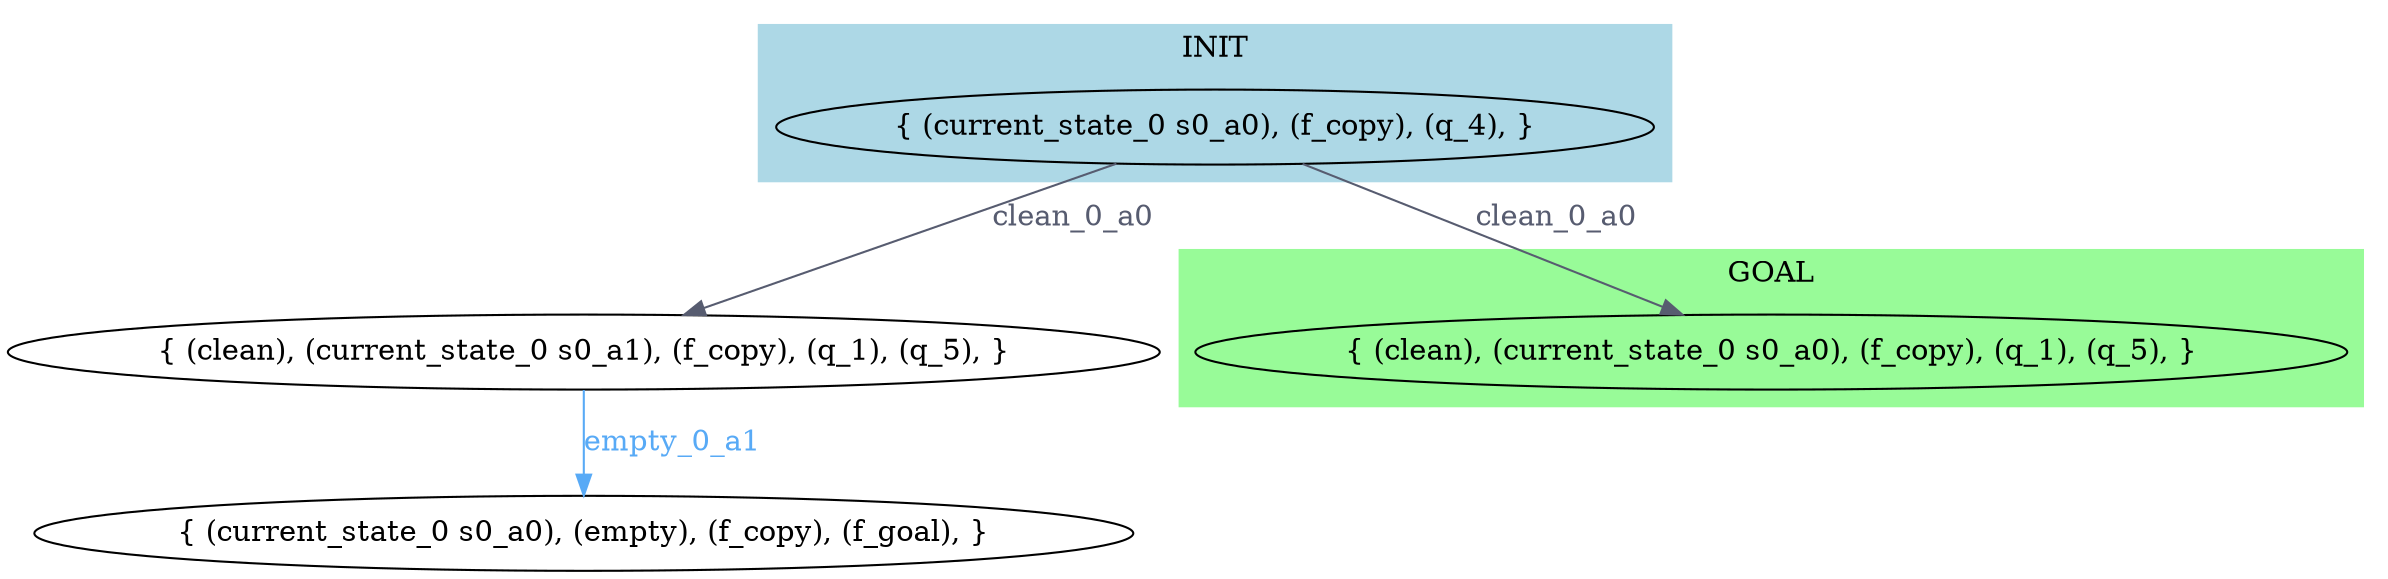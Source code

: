 digraph G {
0 [label="{ (current_state_0 s0_a0), (f_copy), (q_4), }"];
0 -> 7  [color="#575C70", fontcolor="#575C70", label="clean_0_a0"];
0 -> 6  [color="#575C70", fontcolor="#575C70", label="clean_0_a0"];
7 [label="{ (clean), (current_state_0 s0_a1), (f_copy), (q_1), (q_5), }"];
7 -> 18  [color="#58AAF6", fontcolor="#58AAF6", label="empty_0_a1"];
6 [label="{ (clean), (current_state_0 s0_a0), (f_copy), (q_1), (q_5), }"];
18 [label="{ (current_state_0 s0_a0), (empty), (f_copy), (f_goal), }"];
subgraph cluster_init {
color=lightblue;
label="INIT";
style=filled;
0;
}

subgraph cluster_goal_6 {
color=palegreen;
label="GOAL";
style=filled;
6;
}

}
